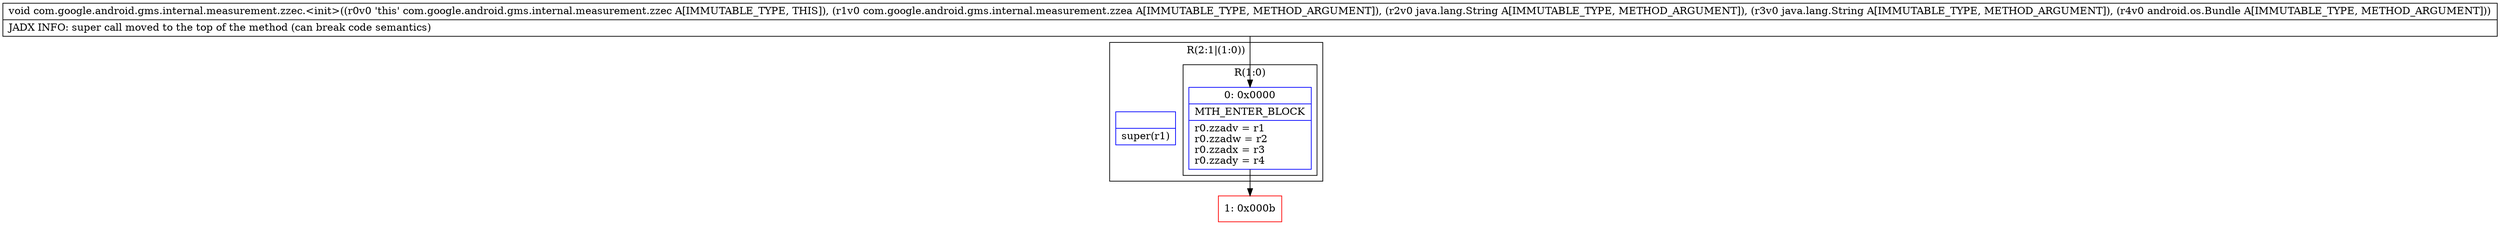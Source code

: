digraph "CFG forcom.google.android.gms.internal.measurement.zzec.\<init\>(Lcom\/google\/android\/gms\/internal\/measurement\/zzea;Ljava\/lang\/String;Ljava\/lang\/String;Landroid\/os\/Bundle;)V" {
subgraph cluster_Region_1655182416 {
label = "R(2:1|(1:0))";
node [shape=record,color=blue];
Node_InsnContainer_1734558963 [shape=record,label="{|super(r1)\l}"];
subgraph cluster_Region_250297855 {
label = "R(1:0)";
node [shape=record,color=blue];
Node_0 [shape=record,label="{0\:\ 0x0000|MTH_ENTER_BLOCK\l|r0.zzadv = r1\lr0.zzadw = r2\lr0.zzadx = r3\lr0.zzady = r4\l}"];
}
}
Node_1 [shape=record,color=red,label="{1\:\ 0x000b}"];
MethodNode[shape=record,label="{void com.google.android.gms.internal.measurement.zzec.\<init\>((r0v0 'this' com.google.android.gms.internal.measurement.zzec A[IMMUTABLE_TYPE, THIS]), (r1v0 com.google.android.gms.internal.measurement.zzea A[IMMUTABLE_TYPE, METHOD_ARGUMENT]), (r2v0 java.lang.String A[IMMUTABLE_TYPE, METHOD_ARGUMENT]), (r3v0 java.lang.String A[IMMUTABLE_TYPE, METHOD_ARGUMENT]), (r4v0 android.os.Bundle A[IMMUTABLE_TYPE, METHOD_ARGUMENT]))  | JADX INFO: super call moved to the top of the method (can break code semantics)\l}"];
MethodNode -> Node_0;
Node_0 -> Node_1;
}

